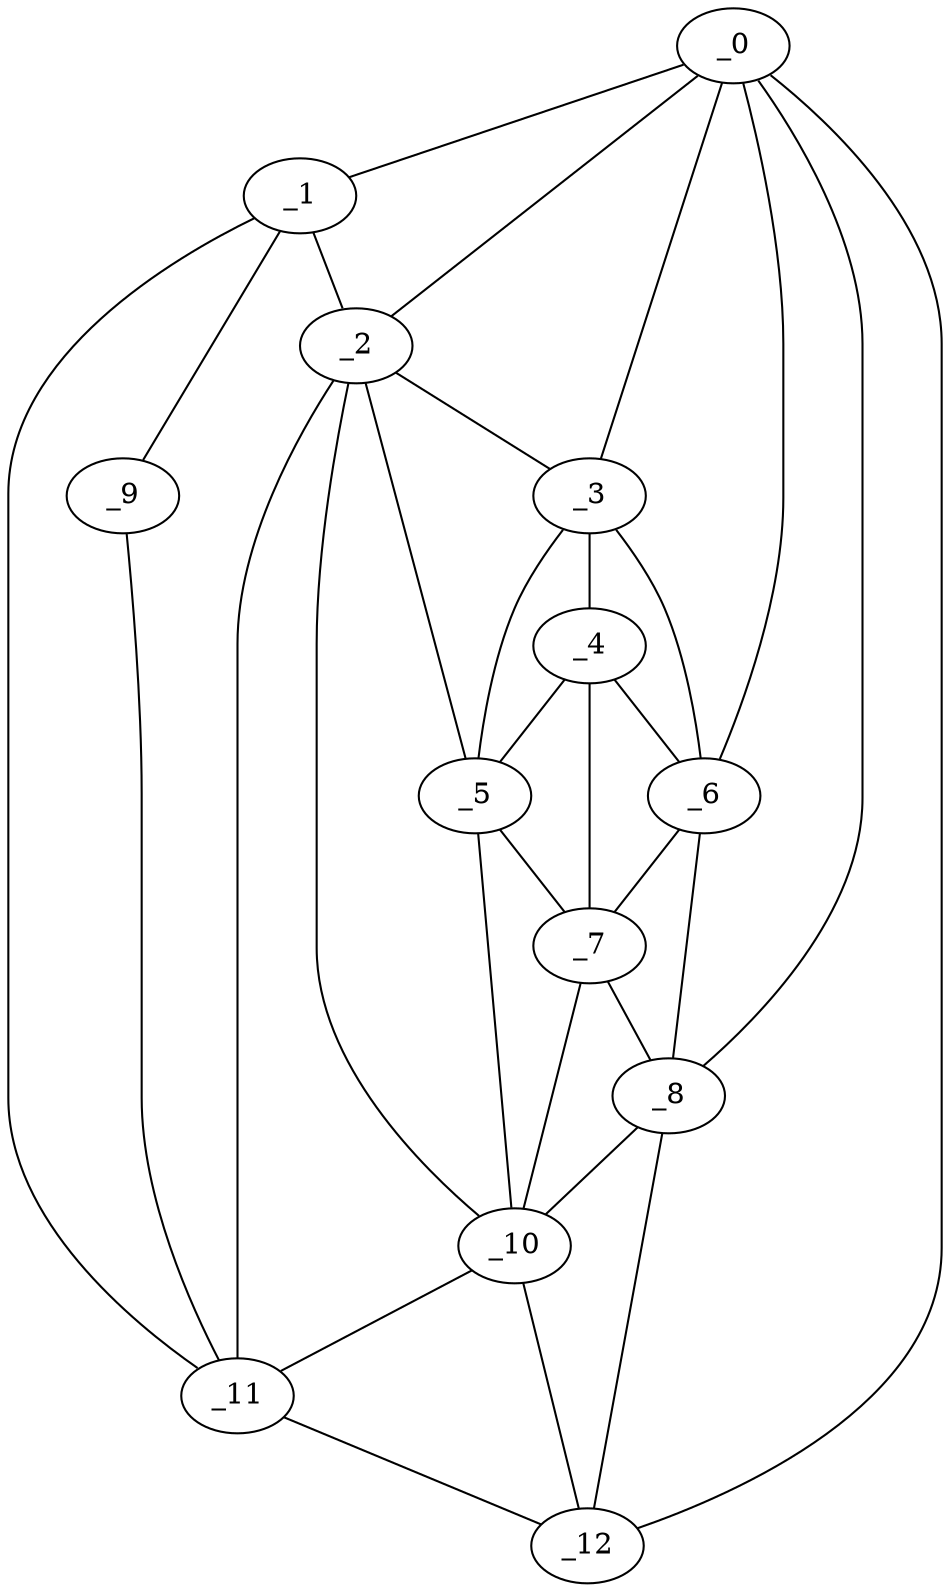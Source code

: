 graph "obj88__10.gxl" {
	_0	 [x=40,
		y=116];
	_1	 [x=44,
		y=7];
	_0 -- _1	 [valence=1];
	_2	 [x=52,
		y=77];
	_0 -- _2	 [valence=1];
	_3	 [x=59,
		y=85];
	_0 -- _3	 [valence=1];
	_6	 [x=69,
		y=89];
	_0 -- _6	 [valence=2];
	_8	 [x=77,
		y=101];
	_0 -- _8	 [valence=1];
	_12	 [x=87,
		y=114];
	_0 -- _12	 [valence=1];
	_1 -- _2	 [valence=2];
	_9	 [x=81,
		y=6];
	_1 -- _9	 [valence=1];
	_11	 [x=85,
		y=51];
	_1 -- _11	 [valence=2];
	_2 -- _3	 [valence=2];
	_5	 [x=69,
		y=78];
	_2 -- _5	 [valence=2];
	_10	 [x=84,
		y=62];
	_2 -- _10	 [valence=1];
	_2 -- _11	 [valence=2];
	_4	 [x=66,
		y=85];
	_3 -- _4	 [valence=1];
	_3 -- _5	 [valence=1];
	_3 -- _6	 [valence=2];
	_4 -- _5	 [valence=2];
	_4 -- _6	 [valence=1];
	_7	 [x=72,
		y=85];
	_4 -- _7	 [valence=2];
	_5 -- _7	 [valence=1];
	_5 -- _10	 [valence=1];
	_6 -- _7	 [valence=2];
	_6 -- _8	 [valence=2];
	_7 -- _8	 [valence=2];
	_7 -- _10	 [valence=2];
	_8 -- _10	 [valence=2];
	_8 -- _12	 [valence=2];
	_9 -- _11	 [valence=1];
	_10 -- _11	 [valence=2];
	_10 -- _12	 [valence=2];
	_11 -- _12	 [valence=1];
}
